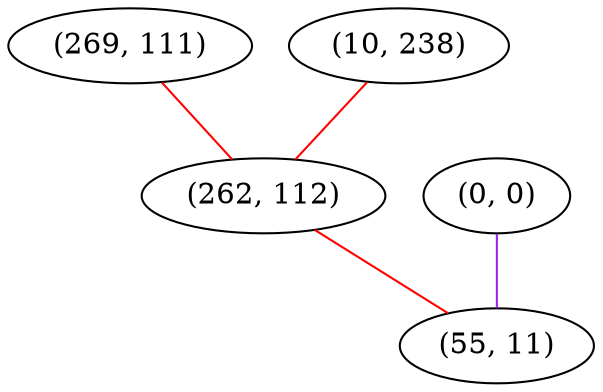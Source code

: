 graph "" {
"(269, 111)";
"(10, 238)";
"(262, 112)";
"(0, 0)";
"(55, 11)";
"(269, 111)" -- "(262, 112)"  [color=red, key=0, weight=1];
"(10, 238)" -- "(262, 112)"  [color=red, key=0, weight=1];
"(262, 112)" -- "(55, 11)"  [color=red, key=0, weight=1];
"(0, 0)" -- "(55, 11)"  [color=purple, key=0, weight=4];
}
